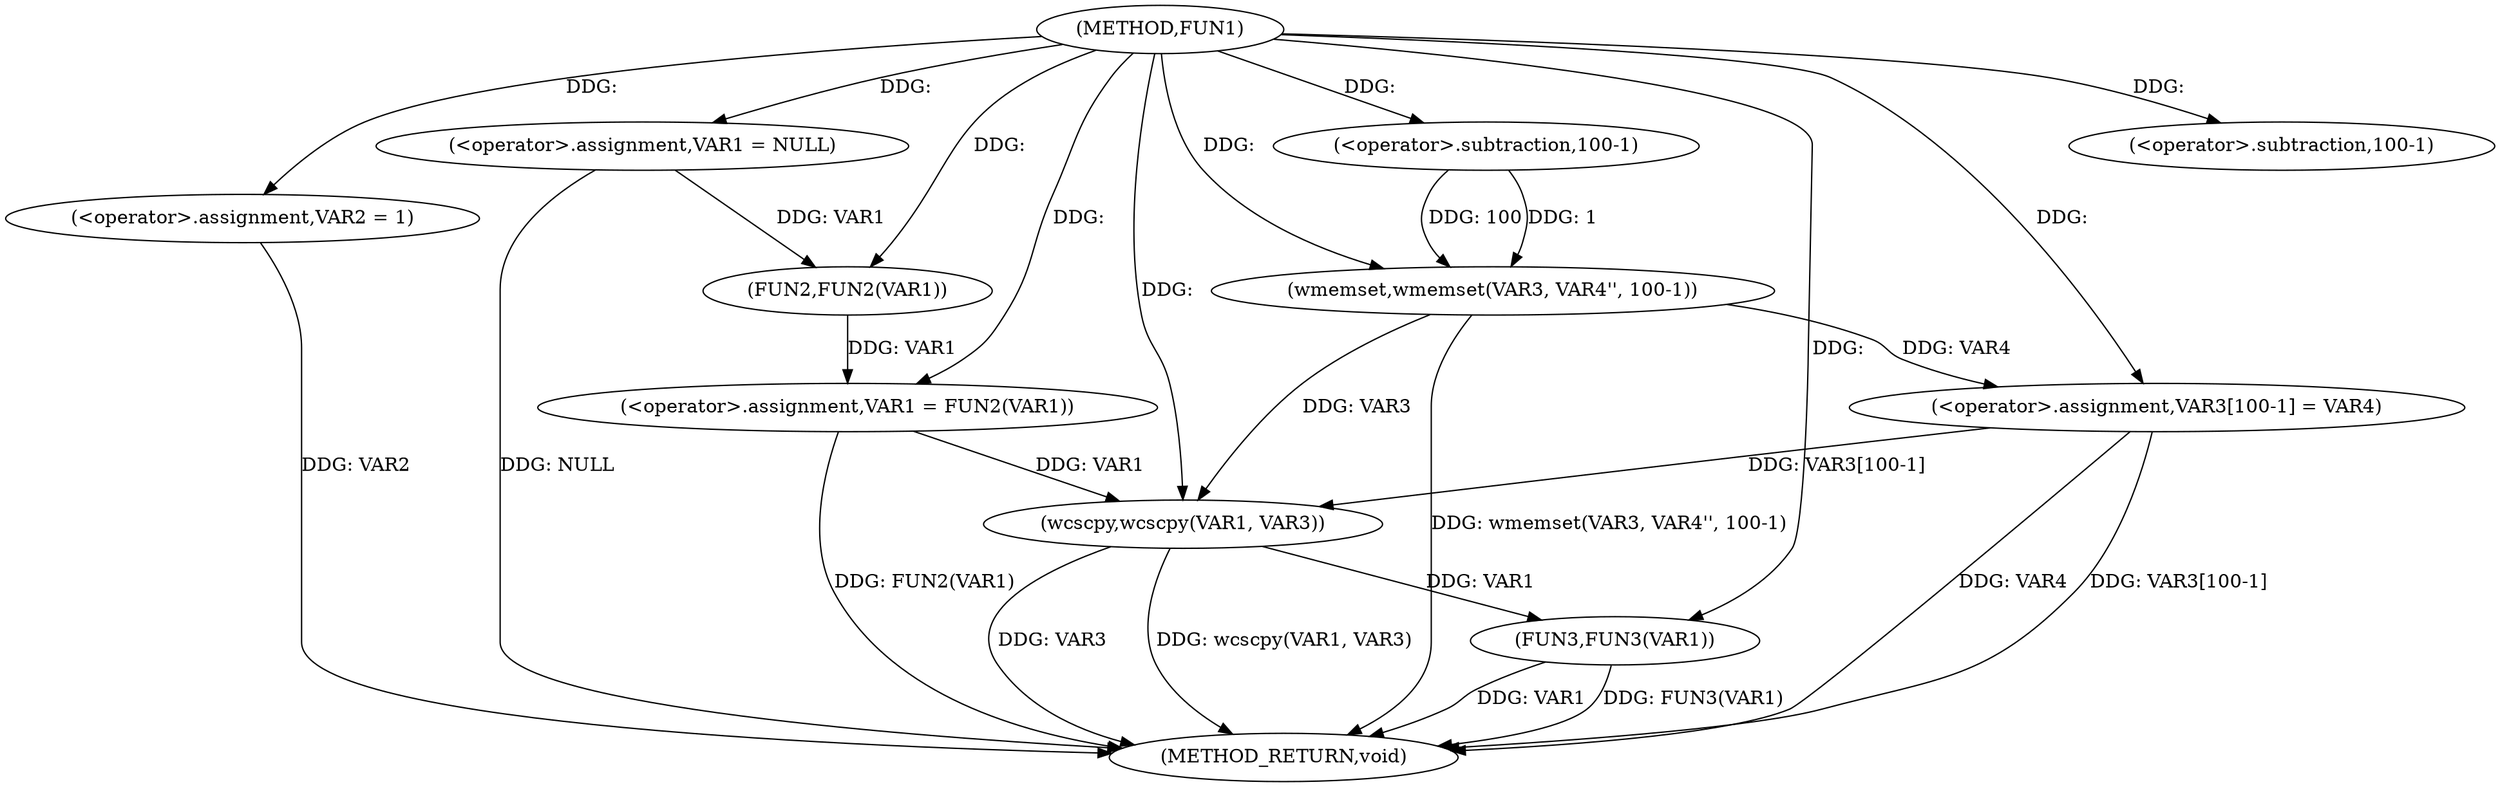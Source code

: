 digraph FUN1 {  
"1000100" [label = "(METHOD,FUN1)" ]
"1000133" [label = "(METHOD_RETURN,void)" ]
"1000103" [label = "(<operator>.assignment,VAR1 = NULL)" ]
"1000106" [label = "(<operator>.assignment,VAR2 = 1)" ]
"1000109" [label = "(<operator>.assignment,VAR1 = FUN2(VAR1))" ]
"1000111" [label = "(FUN2,FUN2(VAR1))" ]
"1000115" [label = "(wmemset,wmemset(VAR3, VAR4'', 100-1))" ]
"1000118" [label = "(<operator>.subtraction,100-1)" ]
"1000121" [label = "(<operator>.assignment,VAR3[100-1] = VAR4)" ]
"1000124" [label = "(<operator>.subtraction,100-1)" ]
"1000128" [label = "(wcscpy,wcscpy(VAR1, VAR3))" ]
"1000131" [label = "(FUN3,FUN3(VAR1))" ]
  "1000128" -> "1000133"  [ label = "DDG: VAR3"] 
  "1000106" -> "1000133"  [ label = "DDG: VAR2"] 
  "1000103" -> "1000133"  [ label = "DDG: NULL"] 
  "1000131" -> "1000133"  [ label = "DDG: VAR1"] 
  "1000121" -> "1000133"  [ label = "DDG: VAR4"] 
  "1000121" -> "1000133"  [ label = "DDG: VAR3[100-1]"] 
  "1000128" -> "1000133"  [ label = "DDG: wcscpy(VAR1, VAR3)"] 
  "1000109" -> "1000133"  [ label = "DDG: FUN2(VAR1)"] 
  "1000115" -> "1000133"  [ label = "DDG: wmemset(VAR3, VAR4'', 100-1)"] 
  "1000131" -> "1000133"  [ label = "DDG: FUN3(VAR1)"] 
  "1000100" -> "1000103"  [ label = "DDG: "] 
  "1000100" -> "1000106"  [ label = "DDG: "] 
  "1000111" -> "1000109"  [ label = "DDG: VAR1"] 
  "1000100" -> "1000109"  [ label = "DDG: "] 
  "1000103" -> "1000111"  [ label = "DDG: VAR1"] 
  "1000100" -> "1000111"  [ label = "DDG: "] 
  "1000100" -> "1000115"  [ label = "DDG: "] 
  "1000118" -> "1000115"  [ label = "DDG: 100"] 
  "1000118" -> "1000115"  [ label = "DDG: 1"] 
  "1000100" -> "1000118"  [ label = "DDG: "] 
  "1000115" -> "1000121"  [ label = "DDG: VAR4"] 
  "1000100" -> "1000121"  [ label = "DDG: "] 
  "1000100" -> "1000124"  [ label = "DDG: "] 
  "1000109" -> "1000128"  [ label = "DDG: VAR1"] 
  "1000100" -> "1000128"  [ label = "DDG: "] 
  "1000121" -> "1000128"  [ label = "DDG: VAR3[100-1]"] 
  "1000115" -> "1000128"  [ label = "DDG: VAR3"] 
  "1000128" -> "1000131"  [ label = "DDG: VAR1"] 
  "1000100" -> "1000131"  [ label = "DDG: "] 
}
